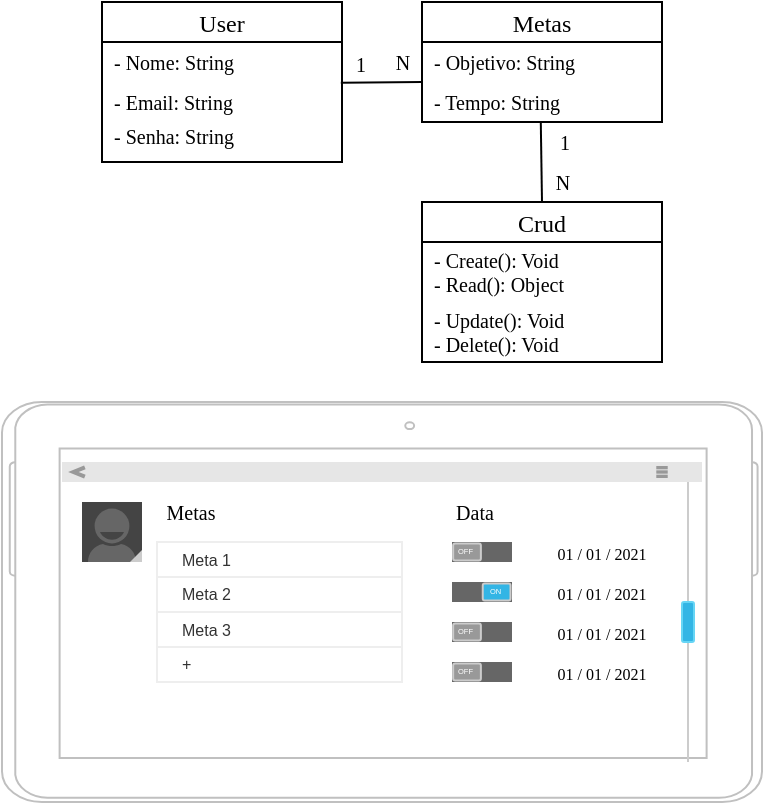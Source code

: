 <mxfile version="14.8.0" type="github" pages="4">
  <diagram id="C5RBs43oDa-KdzZeNtuy" name="Metas">
    <mxGraphModel dx="599" dy="337" grid="1" gridSize="10" guides="1" tooltips="1" connect="1" arrows="1" fold="1" page="1" pageScale="1" pageWidth="827" pageHeight="1169" math="0" shadow="0">
      <root>
        <mxCell id="WIyWlLk6GJQsqaUBKTNV-0" />
        <mxCell id="WIyWlLk6GJQsqaUBKTNV-1" parent="WIyWlLk6GJQsqaUBKTNV-0" />
        <mxCell id="tyTHzqrGI49W81ZxLCla-0" value="User" style="swimlane;fontStyle=0;childLayout=stackLayout;horizontal=1;startSize=20;horizontalStack=0;resizeParent=1;resizeParentMax=0;resizeLast=0;collapsible=1;marginBottom=0;align=center;fontSize=12;fontFamily=Times New Roman;" vertex="1" parent="WIyWlLk6GJQsqaUBKTNV-1">
          <mxGeometry x="90" y="40" width="120" height="80" as="geometry" />
        </mxCell>
        <mxCell id="tyTHzqrGI49W81ZxLCla-1" value="- Nome: String" style="text;strokeColor=none;fillColor=none;spacingLeft=4;spacingRight=4;overflow=hidden;rotatable=0;points=[[0,0.5],[1,0.5]];portConstraint=eastwest;fontSize=10;fontFamily=Times New Roman;verticalAlign=middle;" vertex="1" parent="tyTHzqrGI49W81ZxLCla-0">
          <mxGeometry y="20" width="120" height="20" as="geometry" />
        </mxCell>
        <mxCell id="tyTHzqrGI49W81ZxLCla-2" value="- Email: String" style="text;strokeColor=none;fillColor=none;spacingLeft=4;spacingRight=4;overflow=hidden;rotatable=0;points=[[0,0.5],[1,0.5]];portConstraint=eastwest;fontSize=10;fontFamily=Times New Roman;verticalAlign=middle;" vertex="1" parent="tyTHzqrGI49W81ZxLCla-0">
          <mxGeometry y="40" width="120" height="20" as="geometry" />
        </mxCell>
        <mxCell id="tyTHzqrGI49W81ZxLCla-3" value="- Senha: String&#xa;" style="text;strokeColor=none;fillColor=none;spacingLeft=4;spacingRight=4;overflow=hidden;rotatable=0;points=[[0,0.5],[1,0.5]];portConstraint=eastwest;fontSize=10;fontFamily=Times New Roman;verticalAlign=middle;" vertex="1" parent="tyTHzqrGI49W81ZxLCla-0">
          <mxGeometry y="60" width="120" height="20" as="geometry" />
        </mxCell>
        <mxCell id="tyTHzqrGI49W81ZxLCla-4" value="Metas" style="swimlane;fontStyle=0;childLayout=stackLayout;horizontal=1;startSize=20;horizontalStack=0;resizeParent=1;resizeParentMax=0;resizeLast=0;collapsible=1;marginBottom=0;align=center;fontSize=12;fontFamily=Times New Roman;" vertex="1" parent="WIyWlLk6GJQsqaUBKTNV-1">
          <mxGeometry x="250" y="40" width="120" height="60" as="geometry" />
        </mxCell>
        <mxCell id="tyTHzqrGI49W81ZxLCla-5" value="- Objetivo: String" style="text;strokeColor=none;fillColor=none;spacingLeft=4;spacingRight=4;overflow=hidden;rotatable=0;points=[[0,0.5],[1,0.5]];portConstraint=eastwest;fontSize=10;fontFamily=Times New Roman;verticalAlign=middle;" vertex="1" parent="tyTHzqrGI49W81ZxLCla-4">
          <mxGeometry y="20" width="120" height="20" as="geometry" />
        </mxCell>
        <mxCell id="tyTHzqrGI49W81ZxLCla-6" value="- Tempo: String" style="text;strokeColor=none;fillColor=none;spacingLeft=4;spacingRight=4;overflow=hidden;rotatable=0;points=[[0,0.5],[1,0.5]];portConstraint=eastwest;fontSize=10;fontFamily=Times New Roman;verticalAlign=middle;" vertex="1" parent="tyTHzqrGI49W81ZxLCla-4">
          <mxGeometry y="40" width="120" height="20" as="geometry" />
        </mxCell>
        <mxCell id="tyTHzqrGI49W81ZxLCla-11" value="" style="endArrow=none;html=1;rounded=0;fontFamily=Times New Roman;fontSize=10;exitX=0.995;exitY=0.021;exitDx=0;exitDy=0;exitPerimeter=0;" edge="1" parent="WIyWlLk6GJQsqaUBKTNV-1" source="tyTHzqrGI49W81ZxLCla-2">
          <mxGeometry relative="1" as="geometry">
            <mxPoint x="210" y="100" as="sourcePoint" />
            <mxPoint x="250" y="80" as="targetPoint" />
          </mxGeometry>
        </mxCell>
        <mxCell id="tyTHzqrGI49W81ZxLCla-12" value="N" style="edgeLabel;html=1;align=center;verticalAlign=middle;resizable=0;points=[];fontSize=10;fontFamily=Times New Roman;" vertex="1" connectable="0" parent="tyTHzqrGI49W81ZxLCla-11">
          <mxGeometry x="0.235" y="2" relative="1" as="geometry">
            <mxPoint x="5" y="-8" as="offset" />
          </mxGeometry>
        </mxCell>
        <mxCell id="tyTHzqrGI49W81ZxLCla-13" value="1" style="edgeLabel;html=1;align=center;verticalAlign=middle;resizable=0;points=[];fontSize=10;fontFamily=Times New Roman;" vertex="1" connectable="0" parent="tyTHzqrGI49W81ZxLCla-11">
          <mxGeometry x="-0.432" y="-1" relative="1" as="geometry">
            <mxPoint x="-2" y="-11" as="offset" />
          </mxGeometry>
        </mxCell>
        <mxCell id="tyTHzqrGI49W81ZxLCla-17" value="" style="endArrow=none;html=1;rounded=0;fontFamily=Times New Roman;fontSize=10;entryX=0.495;entryY=1.021;entryDx=0;entryDy=0;entryPerimeter=0;exitX=0.5;exitY=0;exitDx=0;exitDy=0;" edge="1" parent="WIyWlLk6GJQsqaUBKTNV-1" source="tyTHzqrGI49W81ZxLCla-20" target="tyTHzqrGI49W81ZxLCla-6">
          <mxGeometry relative="1" as="geometry">
            <mxPoint x="309" y="140" as="sourcePoint" />
            <mxPoint x="330" y="110" as="targetPoint" />
          </mxGeometry>
        </mxCell>
        <mxCell id="tyTHzqrGI49W81ZxLCla-18" value="1" style="edgeLabel;html=1;align=center;verticalAlign=middle;resizable=0;points=[];fontSize=10;fontFamily=Times New Roman;" vertex="1" connectable="0" parent="tyTHzqrGI49W81ZxLCla-17">
          <mxGeometry x="0.306" y="2" relative="1" as="geometry">
            <mxPoint x="13" y="-4" as="offset" />
          </mxGeometry>
        </mxCell>
        <mxCell id="tyTHzqrGI49W81ZxLCla-19" value="N" style="text;html=1;align=center;verticalAlign=middle;resizable=0;points=[];autosize=1;strokeColor=none;fontSize=10;fontFamily=Times New Roman;" vertex="1" parent="WIyWlLk6GJQsqaUBKTNV-1">
          <mxGeometry x="310" y="120" width="20" height="20" as="geometry" />
        </mxCell>
        <mxCell id="tyTHzqrGI49W81ZxLCla-20" value="Crud" style="swimlane;fontStyle=0;childLayout=stackLayout;horizontal=1;startSize=20;horizontalStack=0;resizeParent=1;resizeParentMax=0;resizeLast=0;collapsible=1;marginBottom=0;align=center;fontSize=12;fontFamily=Times New Roman;" vertex="1" parent="WIyWlLk6GJQsqaUBKTNV-1">
          <mxGeometry x="250" y="140" width="120" height="80" as="geometry" />
        </mxCell>
        <mxCell id="tyTHzqrGI49W81ZxLCla-21" value="- Create(): Void&#xa;- Read(): Object" style="text;strokeColor=none;fillColor=none;spacingLeft=4;spacingRight=4;overflow=hidden;rotatable=0;points=[[0,0.5],[1,0.5]];portConstraint=eastwest;fontSize=10;fontFamily=Times New Roman;verticalAlign=middle;" vertex="1" parent="tyTHzqrGI49W81ZxLCla-20">
          <mxGeometry y="20" width="120" height="30" as="geometry" />
        </mxCell>
        <mxCell id="tyTHzqrGI49W81ZxLCla-22" value="- Update(): Void&#xa;- Delete(): Void" style="text;strokeColor=none;fillColor=none;spacingLeft=4;spacingRight=4;overflow=hidden;rotatable=0;points=[[0,0.5],[1,0.5]];portConstraint=eastwest;fontSize=10;fontFamily=Times New Roman;verticalAlign=middle;" vertex="1" parent="tyTHzqrGI49W81ZxLCla-20">
          <mxGeometry y="50" width="120" height="30" as="geometry" />
        </mxCell>
        <mxCell id="tyTHzqrGI49W81ZxLCla-29" value="" style="verticalLabelPosition=bottom;verticalAlign=top;html=1;shadow=0;dashed=0;strokeWidth=1;shape=mxgraph.android.tab2;strokeColor=#c0c0c0;direction=north;fontFamily=Times New Roman;fontSize=10;" vertex="1" parent="WIyWlLk6GJQsqaUBKTNV-1">
          <mxGeometry x="40" y="240" width="380" height="200" as="geometry" />
        </mxCell>
        <mxCell id="tyTHzqrGI49W81ZxLCla-30" value="" style="verticalLabelPosition=bottom;verticalAlign=top;html=1;shadow=0;dashed=0;strokeWidth=1;shape=mxgraph.android.contact_badge_normal;fontFamily=Times New Roman;fontSize=10;" vertex="1" parent="WIyWlLk6GJQsqaUBKTNV-1">
          <mxGeometry x="80" y="290" width="30" height="30" as="geometry" />
        </mxCell>
        <mxCell id="tyTHzqrGI49W81ZxLCla-31" value="" style="strokeWidth=1;html=1;shadow=0;dashed=0;shape=mxgraph.android.action_bar_landscape;fillColor=#E6E6E6;strokeColor=#c0c0c0;strokeWidth=2;fontFamily=Times New Roman;fontSize=10;verticalAlign=middle;" vertex="1" parent="WIyWlLk6GJQsqaUBKTNV-1">
          <mxGeometry x="70" y="270" width="320" height="10" as="geometry" />
        </mxCell>
        <mxCell id="tyTHzqrGI49W81ZxLCla-33" value="" style="verticalLabelPosition=bottom;verticalAlign=top;html=1;shadow=0;dashed=0;strokeWidth=1;shape=mxgraph.android.quickscroll3;dy=0.5;fillColor=#33b5e5;strokeColor=#66D5F5;fontFamily=Times New Roman;fontSize=10;" vertex="1" parent="WIyWlLk6GJQsqaUBKTNV-1">
          <mxGeometry x="380" y="280" width="6" height="140" as="geometry" />
        </mxCell>
        <mxCell id="tyTHzqrGI49W81ZxLCla-34" value="" style="strokeWidth=1;html=1;shadow=0;dashed=0;shape=mxgraph.android.rrect;rSize=0;strokeColor=#eeeeee;fillColor=#ffffff;gradientColor=none;fontFamily=Times New Roman;fontSize=10;verticalAlign=middle;" vertex="1" parent="WIyWlLk6GJQsqaUBKTNV-1">
          <mxGeometry x="117.5" y="310" width="122.5" height="70" as="geometry" />
        </mxCell>
        <mxCell id="tyTHzqrGI49W81ZxLCla-35" value="Meta 1" style="strokeColor=inherit;fillColor=inherit;gradientColor=inherit;strokeWidth=1;html=1;shadow=0;dashed=0;shape=mxgraph.android.rrect;rSize=0;align=left;spacingLeft=10;fontSize=8;fontColor=#333333;" vertex="1" parent="tyTHzqrGI49W81ZxLCla-34">
          <mxGeometry width="122.5" height="17.5" as="geometry" />
        </mxCell>
        <mxCell id="tyTHzqrGI49W81ZxLCla-36" value="Meta 2" style="strokeColor=inherit;fillColor=inherit;gradientColor=inherit;strokeWidth=1;html=1;shadow=0;dashed=0;shape=mxgraph.android.rrect;rSize=0;align=left;spacingLeft=10;fontSize=8;fontColor=#333333;" vertex="1" parent="tyTHzqrGI49W81ZxLCla-34">
          <mxGeometry y="17.5" width="122.5" height="17.5" as="geometry" />
        </mxCell>
        <mxCell id="tyTHzqrGI49W81ZxLCla-37" value="Meta 3" style="strokeColor=inherit;fillColor=inherit;gradientColor=inherit;strokeWidth=1;html=1;shadow=0;dashed=0;shape=mxgraph.android.rrect;rSize=0;align=left;spacingLeft=10;fontSize=8;fontColor=#333333;" vertex="1" parent="tyTHzqrGI49W81ZxLCla-34">
          <mxGeometry y="35" width="122.5" height="17.5" as="geometry" />
        </mxCell>
        <mxCell id="tyTHzqrGI49W81ZxLCla-38" value="+" style="strokeColor=inherit;fillColor=inherit;gradientColor=inherit;strokeWidth=1;html=1;shadow=0;dashed=0;shape=mxgraph.android.rrect;rSize=0;align=left;spacingLeft=10;fontSize=8;fontColor=#333333;" vertex="1" parent="tyTHzqrGI49W81ZxLCla-34">
          <mxGeometry y="52.5" width="122.5" height="17.5" as="geometry" />
        </mxCell>
        <mxCell id="tyTHzqrGI49W81ZxLCla-41" value="" style="verticalLabelPosition=bottom;verticalAlign=top;html=1;shadow=0;dashed=0;strokeWidth=1;shape=mxgraph.android.switch_off;fillColor=#666666;fontFamily=Times New Roman;fontSize=10;" vertex="1" parent="WIyWlLk6GJQsqaUBKTNV-1">
          <mxGeometry x="265" y="310" width="30" height="10" as="geometry" />
        </mxCell>
        <mxCell id="tyTHzqrGI49W81ZxLCla-42" value="Data" style="text;html=1;strokeColor=none;fillColor=none;align=center;verticalAlign=middle;whiteSpace=wrap;rounded=0;fontFamily=Times New Roman;fontSize=10;" vertex="1" parent="WIyWlLk6GJQsqaUBKTNV-1">
          <mxGeometry x="260" y="290" width="32.5" height="10" as="geometry" />
        </mxCell>
        <mxCell id="tyTHzqrGI49W81ZxLCla-43" value="&lt;font style=&quot;font-size: 8px&quot;&gt;01 / 01 / 2021&lt;/font&gt;" style="text;html=1;strokeColor=none;fillColor=none;align=center;verticalAlign=middle;whiteSpace=wrap;rounded=0;fontFamily=Times New Roman;fontSize=10;" vertex="1" parent="WIyWlLk6GJQsqaUBKTNV-1">
          <mxGeometry x="310" y="310" width="60" height="10" as="geometry" />
        </mxCell>
        <mxCell id="tyTHzqrGI49W81ZxLCla-44" value="Metas" style="text;html=1;strokeColor=none;fillColor=none;align=center;verticalAlign=middle;whiteSpace=wrap;rounded=0;fontFamily=Times New Roman;fontSize=10;" vertex="1" parent="WIyWlLk6GJQsqaUBKTNV-1">
          <mxGeometry x="117.5" y="290" width="32.5" height="10" as="geometry" />
        </mxCell>
        <mxCell id="tyTHzqrGI49W81ZxLCla-46" value="&lt;font style=&quot;font-size: 8px&quot;&gt;01 / 01 / 2021&lt;/font&gt;" style="text;html=1;strokeColor=none;fillColor=none;align=center;verticalAlign=middle;whiteSpace=wrap;rounded=0;fontFamily=Times New Roman;fontSize=10;" vertex="1" parent="WIyWlLk6GJQsqaUBKTNV-1">
          <mxGeometry x="310" y="330" width="60" height="10" as="geometry" />
        </mxCell>
        <mxCell id="tyTHzqrGI49W81ZxLCla-47" value="" style="verticalLabelPosition=bottom;verticalAlign=top;html=1;shadow=0;dashed=0;strokeWidth=1;shape=mxgraph.android.switch_off;fillColor=#666666;fontFamily=Times New Roman;fontSize=10;" vertex="1" parent="WIyWlLk6GJQsqaUBKTNV-1">
          <mxGeometry x="265" y="350" width="30" height="10" as="geometry" />
        </mxCell>
        <mxCell id="tyTHzqrGI49W81ZxLCla-48" value="&lt;font style=&quot;font-size: 8px&quot;&gt;01 / 01 / 2021&lt;/font&gt;" style="text;html=1;strokeColor=none;fillColor=none;align=center;verticalAlign=middle;whiteSpace=wrap;rounded=0;fontFamily=Times New Roman;fontSize=10;" vertex="1" parent="WIyWlLk6GJQsqaUBKTNV-1">
          <mxGeometry x="310" y="350" width="60" height="10" as="geometry" />
        </mxCell>
        <mxCell id="tyTHzqrGI49W81ZxLCla-49" value="" style="verticalLabelPosition=bottom;verticalAlign=top;html=1;shadow=0;dashed=0;strokeWidth=1;shape=mxgraph.android.switch_off;fillColor=#666666;fontFamily=Times New Roman;fontSize=10;" vertex="1" parent="WIyWlLk6GJQsqaUBKTNV-1">
          <mxGeometry x="265" y="370" width="30" height="10" as="geometry" />
        </mxCell>
        <mxCell id="tyTHzqrGI49W81ZxLCla-50" value="&lt;font style=&quot;font-size: 8px&quot;&gt;01 / 01 / 2021&lt;/font&gt;" style="text;html=1;strokeColor=none;fillColor=none;align=center;verticalAlign=middle;whiteSpace=wrap;rounded=0;fontFamily=Times New Roman;fontSize=10;" vertex="1" parent="WIyWlLk6GJQsqaUBKTNV-1">
          <mxGeometry x="310" y="370" width="60" height="10" as="geometry" />
        </mxCell>
        <mxCell id="tyTHzqrGI49W81ZxLCla-52" value="" style="verticalLabelPosition=bottom;verticalAlign=top;html=1;shadow=0;dashed=0;strokeWidth=1;shape=mxgraph.android.switch_on;fillColor=#666666;fontFamily=Times New Roman;fontSize=10;" vertex="1" parent="WIyWlLk6GJQsqaUBKTNV-1">
          <mxGeometry x="265" y="330" width="30" height="10" as="geometry" />
        </mxCell>
      </root>
    </mxGraphModel>
  </diagram>
  <diagram id="A_OvZfR65HavUhNgqiLN" name="Modo Foco">
    <mxGraphModel dx="723" dy="407" grid="1" gridSize="10" guides="1" tooltips="1" connect="1" arrows="1" fold="1" page="1" pageScale="1" pageWidth="827" pageHeight="1169" math="0" shadow="0">
      <root>
        <mxCell id="CAxWSdDHuv0LpzYe5Qfe-0" />
        <mxCell id="CAxWSdDHuv0LpzYe5Qfe-1" parent="CAxWSdDHuv0LpzYe5Qfe-0" />
        <mxCell id="QT48S-Cy6RfEouSAB1YR-0" value="User" style="swimlane;fontStyle=0;childLayout=stackLayout;horizontal=1;startSize=20;horizontalStack=0;resizeParent=1;resizeParentMax=0;resizeLast=0;collapsible=1;marginBottom=0;align=center;fontSize=12;fontFamily=Times New Roman;" vertex="1" parent="CAxWSdDHuv0LpzYe5Qfe-1">
          <mxGeometry x="80" y="40" width="120" height="80" as="geometry" />
        </mxCell>
        <mxCell id="QT48S-Cy6RfEouSAB1YR-1" value="- Nome: String" style="text;strokeColor=none;fillColor=none;spacingLeft=4;spacingRight=4;overflow=hidden;rotatable=0;points=[[0,0.5],[1,0.5]];portConstraint=eastwest;fontSize=10;fontFamily=Times New Roman;verticalAlign=middle;" vertex="1" parent="QT48S-Cy6RfEouSAB1YR-0">
          <mxGeometry y="20" width="120" height="20" as="geometry" />
        </mxCell>
        <mxCell id="QT48S-Cy6RfEouSAB1YR-2" value="- Email: String" style="text;strokeColor=none;fillColor=none;spacingLeft=4;spacingRight=4;overflow=hidden;rotatable=0;points=[[0,0.5],[1,0.5]];portConstraint=eastwest;fontSize=10;fontFamily=Times New Roman;verticalAlign=middle;" vertex="1" parent="QT48S-Cy6RfEouSAB1YR-0">
          <mxGeometry y="40" width="120" height="20" as="geometry" />
        </mxCell>
        <mxCell id="QT48S-Cy6RfEouSAB1YR-3" value="- Senha: String&#xa;" style="text;strokeColor=none;fillColor=none;spacingLeft=4;spacingRight=4;overflow=hidden;rotatable=0;points=[[0,0.5],[1,0.5]];portConstraint=eastwest;fontSize=10;fontFamily=Times New Roman;verticalAlign=middle;" vertex="1" parent="QT48S-Cy6RfEouSAB1YR-0">
          <mxGeometry y="60" width="120" height="20" as="geometry" />
        </mxCell>
        <mxCell id="QT48S-Cy6RfEouSAB1YR-8" value="" style="endArrow=none;html=1;rounded=0;fontFamily=Times New Roman;fontSize=10;" edge="1" parent="CAxWSdDHuv0LpzYe5Qfe-1">
          <mxGeometry relative="1" as="geometry">
            <mxPoint x="200" y="79.58" as="sourcePoint" />
            <mxPoint x="240" y="80" as="targetPoint" />
          </mxGeometry>
        </mxCell>
        <mxCell id="QT48S-Cy6RfEouSAB1YR-10" value="N" style="edgeLabel;html=1;align=center;verticalAlign=middle;resizable=0;points=[];fontSize=10;fontFamily=Times New Roman;" vertex="1" connectable="0" parent="QT48S-Cy6RfEouSAB1YR-8">
          <mxGeometry x="0.517" y="-1" relative="1" as="geometry">
            <mxPoint y="-11" as="offset" />
          </mxGeometry>
        </mxCell>
        <mxCell id="QT48S-Cy6RfEouSAB1YR-9" value="1" style="text;html=1;align=center;verticalAlign=middle;resizable=0;points=[];autosize=1;strokeColor=none;fontSize=10;fontFamily=Times New Roman;" vertex="1" parent="CAxWSdDHuv0LpzYe5Qfe-1">
          <mxGeometry x="200" y="60" width="20" height="20" as="geometry" />
        </mxCell>
        <mxCell id="QT48S-Cy6RfEouSAB1YR-11" value="Aplicativos" style="swimlane;fontStyle=0;childLayout=stackLayout;horizontal=1;startSize=20;horizontalStack=0;resizeParent=1;resizeParentMax=0;resizeLast=0;collapsible=1;marginBottom=0;align=center;fontSize=12;fontFamily=Times New Roman;" vertex="1" parent="CAxWSdDHuv0LpzYe5Qfe-1">
          <mxGeometry x="240" y="40" width="120" height="80" as="geometry" />
        </mxCell>
        <mxCell id="QT48S-Cy6RfEouSAB1YR-12" value="- Nome: String&#xa;- Notificação: Boolean&#xa;- Vibração: Boolean&#xa;- Som: Boolean" style="text;strokeColor=none;fillColor=none;spacingLeft=4;spacingRight=4;overflow=hidden;rotatable=0;points=[[0,0.5],[1,0.5]];portConstraint=eastwest;fontSize=10;fontFamily=Times New Roman;verticalAlign=middle;" vertex="1" parent="QT48S-Cy6RfEouSAB1YR-11">
          <mxGeometry y="20" width="120" height="60" as="geometry" />
        </mxCell>
        <mxCell id="sBeJrde-i8lGM_arXWC1-0" value="" style="verticalLabelPosition=bottom;verticalAlign=top;html=1;shadow=0;dashed=0;strokeWidth=1;shape=mxgraph.android.tab2;strokeColor=#c0c0c0;direction=north;fontFamily=Times New Roman;fontSize=10;" vertex="1" parent="CAxWSdDHuv0LpzYe5Qfe-1">
          <mxGeometry x="80" y="140" width="380" height="200" as="geometry" />
        </mxCell>
        <mxCell id="p2oT-Ldhb0XFJvxMqT39-0" value="" style="strokeWidth=1;html=1;shadow=0;dashed=0;shape=mxgraph.android.action_bar_landscape;fillColor=#E6E6E6;strokeColor=#c0c0c0;strokeWidth=2;fontFamily=Times New Roman;fontSize=10;verticalAlign=middle;" vertex="1" parent="CAxWSdDHuv0LpzYe5Qfe-1">
          <mxGeometry x="110" y="170" width="320" height="10" as="geometry" />
        </mxCell>
        <mxCell id="EXcprzW0YcJa1eu7eR-y-0" value="" style="verticalLabelPosition=bottom;verticalAlign=top;html=1;shadow=0;dashed=0;strokeWidth=1;shape=mxgraph.android.quickscroll3;dy=0.5;fillColor=#33b5e5;strokeColor=#66D5F5;fontFamily=Times New Roman;fontSize=10;" vertex="1" parent="CAxWSdDHuv0LpzYe5Qfe-1">
          <mxGeometry x="424" y="180" width="6" height="140" as="geometry" />
        </mxCell>
        <mxCell id="u0iYs_aYXNxjpuxgtrE4-0" value="" style="verticalLabelPosition=bottom;verticalAlign=top;html=1;shadow=0;dashed=0;strokeWidth=1;shape=mxgraph.android.contact_badge_normal;fontFamily=Times New Roman;fontSize=10;" vertex="1" parent="CAxWSdDHuv0LpzYe5Qfe-1">
          <mxGeometry x="120" y="190" width="30" height="30" as="geometry" />
        </mxCell>
        <mxCell id="u0iYs_aYXNxjpuxgtrE4-1" value="" style="dashed=0;outlineConnect=0;html=1;align=center;labelPosition=center;verticalLabelPosition=bottom;verticalAlign=top;shape=mxgraph.webicons.phone;fillColor=#76F21E;gradientColor=#079704;fontFamily=Times New Roman;fontSize=10;strokeColor=#000000;" vertex="1" parent="CAxWSdDHuv0LpzYe5Qfe-1">
          <mxGeometry x="160" y="200" width="20" height="20" as="geometry" />
        </mxCell>
        <mxCell id="u0iYs_aYXNxjpuxgtrE4-2" value="" style="dashed=0;outlineConnect=0;html=1;align=center;labelPosition=center;verticalLabelPosition=bottom;verticalAlign=top;shape=mxgraph.webicons.chrome;gradientColor=#DFDEDE;fontFamily=Times New Roman;fontSize=10;strokeColor=#000000;" vertex="1" parent="CAxWSdDHuv0LpzYe5Qfe-1">
          <mxGeometry x="160" y="230" width="20" height="20" as="geometry" />
        </mxCell>
        <mxCell id="u0iYs_aYXNxjpuxgtrE4-3" value="" style="dashed=0;outlineConnect=0;html=1;align=center;labelPosition=center;verticalLabelPosition=bottom;verticalAlign=top;shape=mxgraph.webicons.gmail;gradientColor=#DFDEDE;fontFamily=Times New Roman;fontSize=10;strokeColor=#000000;" vertex="1" parent="CAxWSdDHuv0LpzYe5Qfe-1">
          <mxGeometry x="160" y="260" width="20" height="20" as="geometry" />
        </mxCell>
        <mxCell id="u0iYs_aYXNxjpuxgtrE4-4" value="" style="dashed=0;outlineConnect=0;html=1;align=center;labelPosition=center;verticalLabelPosition=bottom;verticalAlign=top;shape=mxgraph.webicons.whatsapp;fillColor=#4FE238;gradientColor=#138709;fontFamily=Times New Roman;fontSize=10;strokeColor=#000000;" vertex="1" parent="CAxWSdDHuv0LpzYe5Qfe-1">
          <mxGeometry x="240" y="200" width="20" height="20" as="geometry" />
        </mxCell>
        <mxCell id="u0iYs_aYXNxjpuxgtrE4-5" value="" style="dashed=0;outlineConnect=0;html=1;align=center;labelPosition=center;verticalLabelPosition=bottom;verticalAlign=top;shape=mxgraph.webicons.reddit;fillColor=#F3F8FC;gradientColor=#B4D2F0;fontFamily=Times New Roman;fontSize=10;strokeColor=#000000;" vertex="1" parent="CAxWSdDHuv0LpzYe5Qfe-1">
          <mxGeometry x="240" y="230" width="20" height="20" as="geometry" />
        </mxCell>
        <mxCell id="u0iYs_aYXNxjpuxgtrE4-6" value="" style="dashed=0;outlineConnect=0;html=1;align=center;labelPosition=center;verticalLabelPosition=bottom;verticalAlign=top;shape=mxgraph.webicons.sms;fillColor=#86D466;gradientColor=#42B418;fontFamily=Times New Roman;fontSize=10;strokeColor=#000000;" vertex="1" parent="CAxWSdDHuv0LpzYe5Qfe-1">
          <mxGeometry x="320" y="200" width="20" height="20" as="geometry" />
        </mxCell>
        <mxCell id="u0iYs_aYXNxjpuxgtrE4-7" value="" style="dashed=0;outlineConnect=0;html=1;align=center;labelPosition=center;verticalLabelPosition=bottom;verticalAlign=top;shape=mxgraph.webicons.messenger_2;gradientColor=#DFDEDE;fontFamily=Times New Roman;fontSize=10;strokeColor=#000000;" vertex="1" parent="CAxWSdDHuv0LpzYe5Qfe-1">
          <mxGeometry x="240" y="260" width="20" height="20" as="geometry" />
        </mxCell>
        <mxCell id="u0iYs_aYXNxjpuxgtrE4-8" value="" style="dashed=0;outlineConnect=0;html=1;align=center;labelPosition=center;verticalLabelPosition=bottom;verticalAlign=top;shape=mxgraph.webicons.github;gradientColor=#DFDEDE;fontFamily=Times New Roman;fontSize=10;strokeColor=#000000;" vertex="1" parent="CAxWSdDHuv0LpzYe5Qfe-1">
          <mxGeometry x="160" y="290" width="20" height="20" as="geometry" />
        </mxCell>
        <mxCell id="u0iYs_aYXNxjpuxgtrE4-9" value="" style="dashed=0;outlineConnect=0;html=1;align=center;labelPosition=center;verticalLabelPosition=bottom;verticalAlign=top;shape=mxgraph.webicons.instagram;gradientColor=#DFDEDE;fontFamily=Times New Roman;fontSize=10;strokeColor=#000000;" vertex="1" parent="CAxWSdDHuv0LpzYe5Qfe-1">
          <mxGeometry x="240" y="290" width="20" height="20" as="geometry" />
        </mxCell>
        <mxCell id="u0iYs_aYXNxjpuxgtrE4-10" value="" style="dashed=0;outlineConnect=0;html=1;align=center;labelPosition=center;verticalLabelPosition=bottom;verticalAlign=top;shape=mxgraph.webicons.amazon;gradientColor=#DFDEDE;fontFamily=Times New Roman;fontSize=10;strokeColor=#000000;" vertex="1" parent="CAxWSdDHuv0LpzYe5Qfe-1">
          <mxGeometry x="320" y="230" width="20" height="20" as="geometry" />
        </mxCell>
        <mxCell id="u0iYs_aYXNxjpuxgtrE4-11" value="" style="dashed=0;outlineConnect=0;html=1;align=center;labelPosition=center;verticalLabelPosition=bottom;verticalAlign=top;shape=mxgraph.webicons.buzzfeed;gradientColor=#DFDEDE;fontFamily=Times New Roman;fontSize=10;strokeColor=#000000;" vertex="1" parent="CAxWSdDHuv0LpzYe5Qfe-1">
          <mxGeometry x="320" y="260" width="20" height="20" as="geometry" />
        </mxCell>
        <mxCell id="u0iYs_aYXNxjpuxgtrE4-12" value="" style="dashed=0;outlineConnect=0;html=1;align=center;labelPosition=center;verticalLabelPosition=bottom;verticalAlign=top;shape=mxgraph.webicons.messenger;gradientColor=#DFDEDE;fontFamily=Times New Roman;fontSize=10;strokeColor=#000000;" vertex="1" parent="CAxWSdDHuv0LpzYe5Qfe-1">
          <mxGeometry x="320" y="290" width="20" height="20" as="geometry" />
        </mxCell>
        <mxCell id="gIKFvzeI5MRELC3ul-r_-0" value="" style="verticalLabelPosition=bottom;verticalAlign=top;html=1;shadow=0;dashed=0;strokeWidth=1;shape=mxgraph.android.switch_off;fillColor=#666666;fontFamily=Times New Roman;fontSize=10;" vertex="1" parent="CAxWSdDHuv0LpzYe5Qfe-1">
          <mxGeometry x="190" y="205" width="30" height="10" as="geometry" />
        </mxCell>
        <mxCell id="gIKFvzeI5MRELC3ul-r_-1" value="" style="verticalLabelPosition=bottom;verticalAlign=top;html=1;shadow=0;dashed=0;strokeWidth=1;shape=mxgraph.android.switch_off;fillColor=#666666;fontFamily=Times New Roman;fontSize=10;" vertex="1" parent="CAxWSdDHuv0LpzYe5Qfe-1">
          <mxGeometry x="190" y="235" width="30" height="10" as="geometry" />
        </mxCell>
        <mxCell id="gIKFvzeI5MRELC3ul-r_-2" value="" style="verticalLabelPosition=bottom;verticalAlign=top;html=1;shadow=0;dashed=0;strokeWidth=1;shape=mxgraph.android.switch_off;fillColor=#666666;fontFamily=Times New Roman;fontSize=10;" vertex="1" parent="CAxWSdDHuv0LpzYe5Qfe-1">
          <mxGeometry x="270" y="265" width="30" height="10" as="geometry" />
        </mxCell>
        <mxCell id="gIKFvzeI5MRELC3ul-r_-3" value="" style="verticalLabelPosition=bottom;verticalAlign=top;html=1;shadow=0;dashed=0;strokeWidth=1;shape=mxgraph.android.switch_off;fillColor=#666666;fontFamily=Times New Roman;fontSize=10;" vertex="1" parent="CAxWSdDHuv0LpzYe5Qfe-1">
          <mxGeometry x="350" y="205" width="30" height="10" as="geometry" />
        </mxCell>
        <mxCell id="gIKFvzeI5MRELC3ul-r_-4" value="" style="verticalLabelPosition=bottom;verticalAlign=top;html=1;shadow=0;dashed=0;strokeWidth=1;shape=mxgraph.android.switch_off;fillColor=#666666;fontFamily=Times New Roman;fontSize=10;" vertex="1" parent="CAxWSdDHuv0LpzYe5Qfe-1">
          <mxGeometry x="350" y="295" width="30" height="10" as="geometry" />
        </mxCell>
        <mxCell id="cDMzGftMKypUXn0OIH5l-0" value="" style="verticalLabelPosition=bottom;verticalAlign=top;html=1;shadow=0;dashed=0;strokeWidth=1;shape=mxgraph.android.switch_on;fillColor=#666666;fontFamily=Times New Roman;fontSize=10;" vertex="1" parent="CAxWSdDHuv0LpzYe5Qfe-1">
          <mxGeometry x="190" y="265" width="30" height="10" as="geometry" />
        </mxCell>
        <mxCell id="cDMzGftMKypUXn0OIH5l-1" value="" style="verticalLabelPosition=bottom;verticalAlign=top;html=1;shadow=0;dashed=0;strokeWidth=1;shape=mxgraph.android.switch_on;fillColor=#666666;fontFamily=Times New Roman;fontSize=10;" vertex="1" parent="CAxWSdDHuv0LpzYe5Qfe-1">
          <mxGeometry x="190" y="295" width="30" height="10" as="geometry" />
        </mxCell>
        <mxCell id="cDMzGftMKypUXn0OIH5l-2" value="" style="verticalLabelPosition=bottom;verticalAlign=top;html=1;shadow=0;dashed=0;strokeWidth=1;shape=mxgraph.android.switch_on;fillColor=#666666;fontFamily=Times New Roman;fontSize=10;" vertex="1" parent="CAxWSdDHuv0LpzYe5Qfe-1">
          <mxGeometry x="270" y="295" width="30" height="10" as="geometry" />
        </mxCell>
        <mxCell id="cDMzGftMKypUXn0OIH5l-3" value="" style="verticalLabelPosition=bottom;verticalAlign=top;html=1;shadow=0;dashed=0;strokeWidth=1;shape=mxgraph.android.switch_on;fillColor=#666666;fontFamily=Times New Roman;fontSize=10;" vertex="1" parent="CAxWSdDHuv0LpzYe5Qfe-1">
          <mxGeometry x="270" y="235" width="30" height="10" as="geometry" />
        </mxCell>
        <mxCell id="cDMzGftMKypUXn0OIH5l-4" value="" style="verticalLabelPosition=bottom;verticalAlign=top;html=1;shadow=0;dashed=0;strokeWidth=1;shape=mxgraph.android.switch_on;fillColor=#666666;fontFamily=Times New Roman;fontSize=10;" vertex="1" parent="CAxWSdDHuv0LpzYe5Qfe-1">
          <mxGeometry x="270" y="205" width="30" height="10" as="geometry" />
        </mxCell>
        <mxCell id="cDMzGftMKypUXn0OIH5l-5" value="" style="verticalLabelPosition=bottom;verticalAlign=top;html=1;shadow=0;dashed=0;strokeWidth=1;shape=mxgraph.android.switch_on;fillColor=#666666;fontFamily=Times New Roman;fontSize=10;" vertex="1" parent="CAxWSdDHuv0LpzYe5Qfe-1">
          <mxGeometry x="350" y="235" width="30" height="10" as="geometry" />
        </mxCell>
        <mxCell id="cDMzGftMKypUXn0OIH5l-6" value="" style="verticalLabelPosition=bottom;verticalAlign=top;html=1;shadow=0;dashed=0;strokeWidth=1;shape=mxgraph.android.switch_on;fillColor=#666666;fontFamily=Times New Roman;fontSize=10;" vertex="1" parent="CAxWSdDHuv0LpzYe5Qfe-1">
          <mxGeometry x="350" y="265" width="30" height="10" as="geometry" />
        </mxCell>
        <mxCell id="cDMzGftMKypUXn0OIH5l-7" value="Notificação" style="text;html=1;strokeColor=none;fillColor=none;align=center;verticalAlign=middle;whiteSpace=wrap;rounded=0;fontFamily=Times New Roman;fontSize=10;" vertex="1" parent="CAxWSdDHuv0LpzYe5Qfe-1">
          <mxGeometry x="120" y="170" width="60" height="10" as="geometry" />
        </mxCell>
      </root>
    </mxGraphModel>
  </diagram>
  <diagram id="kyNegNVqa9ZxuhOFZOIB" name="Modo Não Pertube">
    <mxGraphModel dx="496" dy="279" grid="1" gridSize="10" guides="1" tooltips="1" connect="1" arrows="1" fold="1" page="1" pageScale="1" pageWidth="827" pageHeight="1169" math="0" shadow="0">
      <root>
        <mxCell id="B1ONQ5YSM9YmpiFreT_G-0" />
        <mxCell id="B1ONQ5YSM9YmpiFreT_G-1" parent="B1ONQ5YSM9YmpiFreT_G-0" />
        <mxCell id="CYDmx7vlrOrraSHIMBLF-0" value="User" style="swimlane;fontStyle=0;childLayout=stackLayout;horizontal=1;startSize=20;horizontalStack=0;resizeParent=1;resizeParentMax=0;resizeLast=0;collapsible=1;marginBottom=0;align=center;fontSize=12;fontFamily=Times New Roman;" vertex="1" parent="B1ONQ5YSM9YmpiFreT_G-1">
          <mxGeometry x="40" y="40" width="120" height="80" as="geometry" />
        </mxCell>
        <mxCell id="CYDmx7vlrOrraSHIMBLF-1" value="- Nome: String" style="text;strokeColor=none;fillColor=none;spacingLeft=4;spacingRight=4;overflow=hidden;rotatable=0;points=[[0,0.5],[1,0.5]];portConstraint=eastwest;fontSize=10;fontFamily=Times New Roman;verticalAlign=middle;" vertex="1" parent="CYDmx7vlrOrraSHIMBLF-0">
          <mxGeometry y="20" width="120" height="20" as="geometry" />
        </mxCell>
        <mxCell id="CYDmx7vlrOrraSHIMBLF-2" value="- Email: String" style="text;strokeColor=none;fillColor=none;spacingLeft=4;spacingRight=4;overflow=hidden;rotatable=0;points=[[0,0.5],[1,0.5]];portConstraint=eastwest;fontSize=10;fontFamily=Times New Roman;verticalAlign=middle;" vertex="1" parent="CYDmx7vlrOrraSHIMBLF-0">
          <mxGeometry y="40" width="120" height="20" as="geometry" />
        </mxCell>
        <mxCell id="CYDmx7vlrOrraSHIMBLF-3" value="- Senha: String&#xa;" style="text;strokeColor=none;fillColor=none;spacingLeft=4;spacingRight=4;overflow=hidden;rotatable=0;points=[[0,0.5],[1,0.5]];portConstraint=eastwest;fontSize=10;fontFamily=Times New Roman;verticalAlign=middle;" vertex="1" parent="CYDmx7vlrOrraSHIMBLF-0">
          <mxGeometry y="60" width="120" height="20" as="geometry" />
        </mxCell>
        <mxCell id="CYDmx7vlrOrraSHIMBLF-4" value="" style="endArrow=none;html=1;rounded=0;fontFamily=Times New Roman;fontSize=10;" edge="1" parent="B1ONQ5YSM9YmpiFreT_G-1">
          <mxGeometry relative="1" as="geometry">
            <mxPoint x="160" y="80" as="sourcePoint" />
            <mxPoint x="200" y="80.5" as="targetPoint" />
          </mxGeometry>
        </mxCell>
        <mxCell id="CYDmx7vlrOrraSHIMBLF-5" value="1" style="edgeLabel;html=1;align=center;verticalAlign=middle;resizable=0;points=[];fontSize=10;fontFamily=Times New Roman;" vertex="1" connectable="0" parent="CYDmx7vlrOrraSHIMBLF-4">
          <mxGeometry x="0.384" relative="1" as="geometry">
            <mxPoint x="-18" y="-10" as="offset" />
          </mxGeometry>
        </mxCell>
        <mxCell id="CYDmx7vlrOrraSHIMBLF-6" value="N" style="edgeLabel;html=1;align=center;verticalAlign=middle;resizable=0;points=[];fontSize=10;fontFamily=Times New Roman;" vertex="1" connectable="0" parent="CYDmx7vlrOrraSHIMBLF-4">
          <mxGeometry x="0.315" y="-1" relative="1" as="geometry">
            <mxPoint y="-11" as="offset" />
          </mxGeometry>
        </mxCell>
        <mxCell id="mnZ4m6suTrZG3MaBLC5k-0" value="Aplicativos" style="swimlane;fontStyle=0;childLayout=stackLayout;horizontal=1;startSize=20;horizontalStack=0;resizeParent=1;resizeParentMax=0;resizeLast=0;collapsible=1;marginBottom=0;align=center;fontSize=12;fontFamily=Times New Roman;" vertex="1" parent="B1ONQ5YSM9YmpiFreT_G-1">
          <mxGeometry x="200" y="40" width="120" height="60" as="geometry" />
        </mxCell>
        <mxCell id="mnZ4m6suTrZG3MaBLC5k-1" value="- Nome: String&#xa;- Prioridade: Boolean" style="text;strokeColor=none;fillColor=none;spacingLeft=4;spacingRight=4;overflow=hidden;rotatable=0;points=[[0,0.5],[1,0.5]];portConstraint=eastwest;fontSize=10;fontFamily=Times New Roman;verticalAlign=middle;" vertex="1" parent="mnZ4m6suTrZG3MaBLC5k-0">
          <mxGeometry y="20" width="120" height="40" as="geometry" />
        </mxCell>
        <mxCell id="yg-Qsa-DpFMCS7BH-oEk-0" value="" style="dashed=0;outlineConnect=0;html=1;align=center;labelPosition=center;verticalLabelPosition=bottom;verticalAlign=top;shape=mxgraph.webicons.phone;fillColor=#76F21E;gradientColor=#079704;fontFamily=Times New Roman;fontSize=10;strokeColor=#000000;" vertex="1" parent="B1ONQ5YSM9YmpiFreT_G-1">
          <mxGeometry x="160" y="200" width="20" height="20" as="geometry" />
        </mxCell>
        <mxCell id="yg-Qsa-DpFMCS7BH-oEk-1" value="" style="dashed=0;outlineConnect=0;html=1;align=center;labelPosition=center;verticalLabelPosition=bottom;verticalAlign=top;shape=mxgraph.webicons.chrome;gradientColor=#DFDEDE;fontFamily=Times New Roman;fontSize=10;strokeColor=#000000;" vertex="1" parent="B1ONQ5YSM9YmpiFreT_G-1">
          <mxGeometry x="160" y="230" width="20" height="20" as="geometry" />
        </mxCell>
        <mxCell id="yg-Qsa-DpFMCS7BH-oEk-2" value="" style="dashed=0;outlineConnect=0;html=1;align=center;labelPosition=center;verticalLabelPosition=bottom;verticalAlign=top;shape=mxgraph.webicons.gmail;gradientColor=#DFDEDE;fontFamily=Times New Roman;fontSize=10;strokeColor=#000000;" vertex="1" parent="B1ONQ5YSM9YmpiFreT_G-1">
          <mxGeometry x="160" y="260" width="20" height="20" as="geometry" />
        </mxCell>
        <mxCell id="yg-Qsa-DpFMCS7BH-oEk-3" value="" style="dashed=0;outlineConnect=0;html=1;align=center;labelPosition=center;verticalLabelPosition=bottom;verticalAlign=top;shape=mxgraph.webicons.whatsapp;fillColor=#4FE238;gradientColor=#138709;fontFamily=Times New Roman;fontSize=10;strokeColor=#000000;" vertex="1" parent="B1ONQ5YSM9YmpiFreT_G-1">
          <mxGeometry x="240" y="200" width="20" height="20" as="geometry" />
        </mxCell>
        <mxCell id="yg-Qsa-DpFMCS7BH-oEk-4" value="" style="dashed=0;outlineConnect=0;html=1;align=center;labelPosition=center;verticalLabelPosition=bottom;verticalAlign=top;shape=mxgraph.webicons.reddit;fillColor=#F3F8FC;gradientColor=#B4D2F0;fontFamily=Times New Roman;fontSize=10;strokeColor=#000000;" vertex="1" parent="B1ONQ5YSM9YmpiFreT_G-1">
          <mxGeometry x="240" y="230" width="20" height="20" as="geometry" />
        </mxCell>
        <mxCell id="yg-Qsa-DpFMCS7BH-oEk-5" value="" style="dashed=0;outlineConnect=0;html=1;align=center;labelPosition=center;verticalLabelPosition=bottom;verticalAlign=top;shape=mxgraph.webicons.sms;fillColor=#86D466;gradientColor=#42B418;fontFamily=Times New Roman;fontSize=10;strokeColor=#000000;" vertex="1" parent="B1ONQ5YSM9YmpiFreT_G-1">
          <mxGeometry x="320" y="200" width="20" height="20" as="geometry" />
        </mxCell>
        <mxCell id="yg-Qsa-DpFMCS7BH-oEk-6" value="" style="dashed=0;outlineConnect=0;html=1;align=center;labelPosition=center;verticalLabelPosition=bottom;verticalAlign=top;shape=mxgraph.webicons.messenger_2;gradientColor=#DFDEDE;fontFamily=Times New Roman;fontSize=10;strokeColor=#000000;" vertex="1" parent="B1ONQ5YSM9YmpiFreT_G-1">
          <mxGeometry x="240" y="260" width="20" height="20" as="geometry" />
        </mxCell>
        <mxCell id="yg-Qsa-DpFMCS7BH-oEk-7" value="" style="dashed=0;outlineConnect=0;html=1;align=center;labelPosition=center;verticalLabelPosition=bottom;verticalAlign=top;shape=mxgraph.webicons.github;gradientColor=#DFDEDE;fontFamily=Times New Roman;fontSize=10;strokeColor=#000000;" vertex="1" parent="B1ONQ5YSM9YmpiFreT_G-1">
          <mxGeometry x="160" y="290" width="20" height="20" as="geometry" />
        </mxCell>
        <mxCell id="yg-Qsa-DpFMCS7BH-oEk-8" value="" style="dashed=0;outlineConnect=0;html=1;align=center;labelPosition=center;verticalLabelPosition=bottom;verticalAlign=top;shape=mxgraph.webicons.instagram;gradientColor=#DFDEDE;fontFamily=Times New Roman;fontSize=10;strokeColor=#000000;" vertex="1" parent="B1ONQ5YSM9YmpiFreT_G-1">
          <mxGeometry x="240" y="290" width="20" height="20" as="geometry" />
        </mxCell>
        <mxCell id="yg-Qsa-DpFMCS7BH-oEk-9" value="" style="dashed=0;outlineConnect=0;html=1;align=center;labelPosition=center;verticalLabelPosition=bottom;verticalAlign=top;shape=mxgraph.webicons.amazon;gradientColor=#DFDEDE;fontFamily=Times New Roman;fontSize=10;strokeColor=#000000;" vertex="1" parent="B1ONQ5YSM9YmpiFreT_G-1">
          <mxGeometry x="320" y="230" width="20" height="20" as="geometry" />
        </mxCell>
        <mxCell id="yg-Qsa-DpFMCS7BH-oEk-10" value="" style="dashed=0;outlineConnect=0;html=1;align=center;labelPosition=center;verticalLabelPosition=bottom;verticalAlign=top;shape=mxgraph.webicons.buzzfeed;gradientColor=#DFDEDE;fontFamily=Times New Roman;fontSize=10;strokeColor=#000000;" vertex="1" parent="B1ONQ5YSM9YmpiFreT_G-1">
          <mxGeometry x="320" y="260" width="20" height="20" as="geometry" />
        </mxCell>
        <mxCell id="yg-Qsa-DpFMCS7BH-oEk-11" value="" style="dashed=0;outlineConnect=0;html=1;align=center;labelPosition=center;verticalLabelPosition=bottom;verticalAlign=top;shape=mxgraph.webicons.messenger;gradientColor=#DFDEDE;fontFamily=Times New Roman;fontSize=10;strokeColor=#000000;" vertex="1" parent="B1ONQ5YSM9YmpiFreT_G-1">
          <mxGeometry x="320" y="290" width="20" height="20" as="geometry" />
        </mxCell>
        <mxCell id="yg-Qsa-DpFMCS7BH-oEk-12" value="" style="verticalLabelPosition=bottom;verticalAlign=top;html=1;shadow=0;dashed=0;strokeWidth=1;shape=mxgraph.android.switch_off;fillColor=#666666;fontFamily=Times New Roman;fontSize=10;" vertex="1" parent="B1ONQ5YSM9YmpiFreT_G-1">
          <mxGeometry x="190" y="205" width="30" height="10" as="geometry" />
        </mxCell>
        <mxCell id="yg-Qsa-DpFMCS7BH-oEk-13" value="" style="verticalLabelPosition=bottom;verticalAlign=top;html=1;shadow=0;dashed=0;strokeWidth=1;shape=mxgraph.android.switch_off;fillColor=#666666;fontFamily=Times New Roman;fontSize=10;" vertex="1" parent="B1ONQ5YSM9YmpiFreT_G-1">
          <mxGeometry x="190" y="235" width="30" height="10" as="geometry" />
        </mxCell>
        <mxCell id="yg-Qsa-DpFMCS7BH-oEk-14" value="" style="verticalLabelPosition=bottom;verticalAlign=top;html=1;shadow=0;dashed=0;strokeWidth=1;shape=mxgraph.android.switch_off;fillColor=#666666;fontFamily=Times New Roman;fontSize=10;" vertex="1" parent="B1ONQ5YSM9YmpiFreT_G-1">
          <mxGeometry x="270" y="265" width="30" height="10" as="geometry" />
        </mxCell>
        <mxCell id="yg-Qsa-DpFMCS7BH-oEk-15" value="" style="verticalLabelPosition=bottom;verticalAlign=top;html=1;shadow=0;dashed=0;strokeWidth=1;shape=mxgraph.android.switch_off;fillColor=#666666;fontFamily=Times New Roman;fontSize=10;" vertex="1" parent="B1ONQ5YSM9YmpiFreT_G-1">
          <mxGeometry x="350" y="205" width="30" height="10" as="geometry" />
        </mxCell>
        <mxCell id="yg-Qsa-DpFMCS7BH-oEk-16" value="" style="verticalLabelPosition=bottom;verticalAlign=top;html=1;shadow=0;dashed=0;strokeWidth=1;shape=mxgraph.android.switch_off;fillColor=#666666;fontFamily=Times New Roman;fontSize=10;" vertex="1" parent="B1ONQ5YSM9YmpiFreT_G-1">
          <mxGeometry x="350" y="295" width="30" height="10" as="geometry" />
        </mxCell>
        <mxCell id="yg-Qsa-DpFMCS7BH-oEk-17" value="" style="verticalLabelPosition=bottom;verticalAlign=top;html=1;shadow=0;dashed=0;strokeWidth=1;shape=mxgraph.android.switch_on;fillColor=#666666;fontFamily=Times New Roman;fontSize=10;" vertex="1" parent="B1ONQ5YSM9YmpiFreT_G-1">
          <mxGeometry x="190" y="265" width="30" height="10" as="geometry" />
        </mxCell>
        <mxCell id="yg-Qsa-DpFMCS7BH-oEk-18" value="" style="verticalLabelPosition=bottom;verticalAlign=top;html=1;shadow=0;dashed=0;strokeWidth=1;shape=mxgraph.android.switch_on;fillColor=#666666;fontFamily=Times New Roman;fontSize=10;" vertex="1" parent="B1ONQ5YSM9YmpiFreT_G-1">
          <mxGeometry x="190" y="295" width="30" height="10" as="geometry" />
        </mxCell>
        <mxCell id="yg-Qsa-DpFMCS7BH-oEk-19" value="" style="verticalLabelPosition=bottom;verticalAlign=top;html=1;shadow=0;dashed=0;strokeWidth=1;shape=mxgraph.android.switch_on;fillColor=#666666;fontFamily=Times New Roman;fontSize=10;" vertex="1" parent="B1ONQ5YSM9YmpiFreT_G-1">
          <mxGeometry x="270" y="295" width="30" height="10" as="geometry" />
        </mxCell>
        <mxCell id="yg-Qsa-DpFMCS7BH-oEk-20" value="" style="verticalLabelPosition=bottom;verticalAlign=top;html=1;shadow=0;dashed=0;strokeWidth=1;shape=mxgraph.android.switch_on;fillColor=#666666;fontFamily=Times New Roman;fontSize=10;" vertex="1" parent="B1ONQ5YSM9YmpiFreT_G-1">
          <mxGeometry x="270" y="235" width="30" height="10" as="geometry" />
        </mxCell>
        <mxCell id="yg-Qsa-DpFMCS7BH-oEk-21" value="" style="verticalLabelPosition=bottom;verticalAlign=top;html=1;shadow=0;dashed=0;strokeWidth=1;shape=mxgraph.android.switch_on;fillColor=#666666;fontFamily=Times New Roman;fontSize=10;" vertex="1" parent="B1ONQ5YSM9YmpiFreT_G-1">
          <mxGeometry x="270" y="205" width="30" height="10" as="geometry" />
        </mxCell>
        <mxCell id="yg-Qsa-DpFMCS7BH-oEk-22" value="" style="verticalLabelPosition=bottom;verticalAlign=top;html=1;shadow=0;dashed=0;strokeWidth=1;shape=mxgraph.android.switch_on;fillColor=#666666;fontFamily=Times New Roman;fontSize=10;" vertex="1" parent="B1ONQ5YSM9YmpiFreT_G-1">
          <mxGeometry x="350" y="235" width="30" height="10" as="geometry" />
        </mxCell>
        <mxCell id="yg-Qsa-DpFMCS7BH-oEk-23" value="" style="verticalLabelPosition=bottom;verticalAlign=top;html=1;shadow=0;dashed=0;strokeWidth=1;shape=mxgraph.android.switch_on;fillColor=#666666;fontFamily=Times New Roman;fontSize=10;" vertex="1" parent="B1ONQ5YSM9YmpiFreT_G-1">
          <mxGeometry x="350" y="265" width="30" height="10" as="geometry" />
        </mxCell>
        <mxCell id="-4sBy-X-vWykNiV10Af8-0" value="" style="verticalLabelPosition=bottom;verticalAlign=top;html=1;shadow=0;dashed=0;strokeWidth=1;shape=mxgraph.android.tab2;strokeColor=#c0c0c0;direction=north;fontFamily=Times New Roman;fontSize=10;" vertex="1" parent="B1ONQ5YSM9YmpiFreT_G-1">
          <mxGeometry x="80" y="140" width="380" height="200" as="geometry" />
        </mxCell>
        <mxCell id="HqgmTj58f_e6WXzCF42g-0" value="" style="strokeWidth=1;html=1;shadow=0;dashed=0;shape=mxgraph.android.action_bar_landscape;fillColor=#E6E6E6;strokeColor=#c0c0c0;strokeWidth=2;fontFamily=Times New Roman;fontSize=10;verticalAlign=middle;" vertex="1" parent="B1ONQ5YSM9YmpiFreT_G-1">
          <mxGeometry x="110" y="170" width="320" height="10" as="geometry" />
        </mxCell>
        <mxCell id="Qwo_60VjNtEDOIJ09MtZ-0" value="Modo não perturbe&amp;nbsp;" style="text;html=1;strokeColor=none;fillColor=none;align=left;verticalAlign=middle;whiteSpace=wrap;rounded=0;fontFamily=Times New Roman;fontSize=10;" vertex="1" parent="B1ONQ5YSM9YmpiFreT_G-1">
          <mxGeometry x="120" y="170" width="90" height="10" as="geometry" />
        </mxCell>
        <mxCell id="E8qVnfQMEBiqW0CpTLWj-0" value="" style="verticalLabelPosition=bottom;verticalAlign=top;html=1;shadow=0;dashed=0;strokeWidth=1;shape=mxgraph.android.contact_badge_normal;fontFamily=Times New Roman;fontSize=10;" vertex="1" parent="B1ONQ5YSM9YmpiFreT_G-1">
          <mxGeometry x="120" y="190" width="30" height="30" as="geometry" />
        </mxCell>
      </root>
    </mxGraphModel>
  </diagram>
  <diagram id="gY0Bdy-NUDRB2aZgByLw" name="Usuário">
    <mxGraphModel dx="599" dy="337" grid="1" gridSize="10" guides="1" tooltips="1" connect="1" arrows="1" fold="1" page="1" pageScale="1" pageWidth="827" pageHeight="1169" math="0" shadow="0">
      <root>
        <mxCell id="I1l_qtuNcdP8_vOrEu24-0" />
        <mxCell id="I1l_qtuNcdP8_vOrEu24-1" parent="I1l_qtuNcdP8_vOrEu24-0" />
        <mxCell id="EkO9mMt-UC35gknmhj8N-0" value="User" style="swimlane;fontStyle=0;childLayout=stackLayout;horizontal=1;startSize=20;horizontalStack=0;resizeParent=1;resizeParentMax=0;resizeLast=0;collapsible=1;marginBottom=0;align=center;fontSize=12;fontFamily=Times New Roman;" vertex="1" parent="I1l_qtuNcdP8_vOrEu24-1">
          <mxGeometry x="90" y="40" width="120" height="80" as="geometry" />
        </mxCell>
        <mxCell id="EkO9mMt-UC35gknmhj8N-1" value="- Nome: String" style="text;strokeColor=none;fillColor=none;spacingLeft=4;spacingRight=4;overflow=hidden;rotatable=0;points=[[0,0.5],[1,0.5]];portConstraint=eastwest;fontSize=10;fontFamily=Times New Roman;verticalAlign=middle;" vertex="1" parent="EkO9mMt-UC35gknmhj8N-0">
          <mxGeometry y="20" width="120" height="20" as="geometry" />
        </mxCell>
        <mxCell id="EkO9mMt-UC35gknmhj8N-2" value="- Email: String" style="text;strokeColor=none;fillColor=none;spacingLeft=4;spacingRight=4;overflow=hidden;rotatable=0;points=[[0,0.5],[1,0.5]];portConstraint=eastwest;fontSize=10;fontFamily=Times New Roman;verticalAlign=middle;" vertex="1" parent="EkO9mMt-UC35gknmhj8N-0">
          <mxGeometry y="40" width="120" height="20" as="geometry" />
        </mxCell>
        <mxCell id="EkO9mMt-UC35gknmhj8N-3" value="- Senha: String&#xa;" style="text;strokeColor=none;fillColor=none;spacingLeft=4;spacingRight=4;overflow=hidden;rotatable=0;points=[[0,0.5],[1,0.5]];portConstraint=eastwest;fontSize=10;fontFamily=Times New Roman;verticalAlign=middle;" vertex="1" parent="EkO9mMt-UC35gknmhj8N-0">
          <mxGeometry y="60" width="120" height="20" as="geometry" />
        </mxCell>
        <mxCell id="EkO9mMt-UC35gknmhj8N-7" value="" style="endArrow=none;html=1;rounded=0;fontFamily=Times New Roman;fontSize=10;exitX=0.995;exitY=0.021;exitDx=0;exitDy=0;exitPerimeter=0;" edge="1" parent="I1l_qtuNcdP8_vOrEu24-1" source="EkO9mMt-UC35gknmhj8N-2">
          <mxGeometry relative="1" as="geometry">
            <mxPoint x="210" y="100" as="sourcePoint" />
            <mxPoint x="250" y="80" as="targetPoint" />
          </mxGeometry>
        </mxCell>
        <mxCell id="EkO9mMt-UC35gknmhj8N-8" value="N" style="edgeLabel;html=1;align=center;verticalAlign=middle;resizable=0;points=[];fontSize=10;fontFamily=Times New Roman;" vertex="1" connectable="0" parent="EkO9mMt-UC35gknmhj8N-7">
          <mxGeometry x="0.235" y="2" relative="1" as="geometry">
            <mxPoint x="5" y="-8" as="offset" />
          </mxGeometry>
        </mxCell>
        <mxCell id="EkO9mMt-UC35gknmhj8N-9" value="1" style="edgeLabel;html=1;align=center;verticalAlign=middle;resizable=0;points=[];fontSize=10;fontFamily=Times New Roman;" vertex="1" connectable="0" parent="EkO9mMt-UC35gknmhj8N-7">
          <mxGeometry x="-0.432" y="-1" relative="1" as="geometry">
            <mxPoint x="-2" y="-11" as="offset" />
          </mxGeometry>
        </mxCell>
        <mxCell id="EkO9mMt-UC35gknmhj8N-10" value="" style="endArrow=none;html=1;rounded=0;fontFamily=Times New Roman;fontSize=10;exitX=0.5;exitY=0;exitDx=0;exitDy=0;" edge="1" parent="I1l_qtuNcdP8_vOrEu24-1" source="EkO9mMt-UC35gknmhj8N-13">
          <mxGeometry relative="1" as="geometry">
            <mxPoint x="309" y="140" as="sourcePoint" />
            <mxPoint x="309" y="120" as="targetPoint" />
          </mxGeometry>
        </mxCell>
        <mxCell id="EkO9mMt-UC35gknmhj8N-11" value="1" style="edgeLabel;html=1;align=center;verticalAlign=middle;resizable=0;points=[];fontSize=10;fontFamily=Times New Roman;" vertex="1" connectable="0" parent="EkO9mMt-UC35gknmhj8N-10">
          <mxGeometry x="0.306" y="2" relative="1" as="geometry">
            <mxPoint x="12" y="-4" as="offset" />
          </mxGeometry>
        </mxCell>
        <mxCell id="EkO9mMt-UC35gknmhj8N-12" value="N" style="text;html=1;align=center;verticalAlign=middle;resizable=0;points=[];autosize=1;strokeColor=none;fontSize=10;fontFamily=Times New Roman;" vertex="1" parent="I1l_qtuNcdP8_vOrEu24-1">
          <mxGeometry x="310" y="140" width="20" height="20" as="geometry" />
        </mxCell>
        <mxCell id="EkO9mMt-UC35gknmhj8N-13" value="Crud" style="swimlane;fontStyle=0;childLayout=stackLayout;horizontal=1;startSize=20;horizontalStack=0;resizeParent=1;resizeParentMax=0;resizeLast=0;collapsible=1;marginBottom=0;align=center;fontSize=12;fontFamily=Times New Roman;" vertex="1" parent="I1l_qtuNcdP8_vOrEu24-1">
          <mxGeometry x="250" y="160" width="120" height="80" as="geometry" />
        </mxCell>
        <mxCell id="EkO9mMt-UC35gknmhj8N-14" value="- Create(): Void&#xa;- Read(): Object" style="text;strokeColor=none;fillColor=none;spacingLeft=4;spacingRight=4;overflow=hidden;rotatable=0;points=[[0,0.5],[1,0.5]];portConstraint=eastwest;fontSize=10;fontFamily=Times New Roman;verticalAlign=middle;" vertex="1" parent="EkO9mMt-UC35gknmhj8N-13">
          <mxGeometry y="20" width="120" height="30" as="geometry" />
        </mxCell>
        <mxCell id="EkO9mMt-UC35gknmhj8N-15" value="- Update(): Void&#xa;- Delete(): Void" style="text;strokeColor=none;fillColor=none;spacingLeft=4;spacingRight=4;overflow=hidden;rotatable=0;points=[[0,0.5],[1,0.5]];portConstraint=eastwest;fontSize=10;fontFamily=Times New Roman;verticalAlign=middle;" vertex="1" parent="EkO9mMt-UC35gknmhj8N-13">
          <mxGeometry y="50" width="120" height="30" as="geometry" />
        </mxCell>
        <mxCell id="EkO9mMt-UC35gknmhj8N-17" value="Cadastro" style="swimlane;fontStyle=0;childLayout=stackLayout;horizontal=1;startSize=20;horizontalStack=0;resizeParent=1;resizeParentMax=0;resizeLast=0;collapsible=1;marginBottom=0;align=center;fontSize=12;fontFamily=Times New Roman;" vertex="1" parent="I1l_qtuNcdP8_vOrEu24-1">
          <mxGeometry x="250" y="40" width="120" height="80" as="geometry" />
        </mxCell>
        <mxCell id="EkO9mMt-UC35gknmhj8N-18" value="- Nome: String&#xa;- Email: String&#xa;- Usuário: String &#xa;- Celular: Float&#xa;- Senha String " style="text;strokeColor=none;fillColor=none;spacingLeft=4;spacingRight=4;overflow=hidden;rotatable=0;points=[[0,0.5],[1,0.5]];portConstraint=eastwest;fontSize=10;fontFamily=Times New Roman;verticalAlign=middle;" vertex="1" parent="EkO9mMt-UC35gknmhj8N-17">
          <mxGeometry y="20" width="120" height="60" as="geometry" />
        </mxCell>
        <mxCell id="UPPJT0actvpcDungSvYF-0" value="" style="verticalLabelPosition=bottom;verticalAlign=top;html=1;shadow=0;dashed=0;strokeWidth=1;shape=mxgraph.android.tab2;strokeColor=#c0c0c0;direction=north;fontFamily=Times New Roman;fontSize=10;" vertex="1" parent="I1l_qtuNcdP8_vOrEu24-1">
          <mxGeometry x="80" y="320" width="380" height="200" as="geometry" />
        </mxCell>
        <mxCell id="Z9ncCWsw7msj5zmyQiVp-0" value="" style="strokeWidth=1;html=1;shadow=0;dashed=0;shape=mxgraph.android.action_bar_landscape;fillColor=#E6E6E6;strokeColor=#c0c0c0;strokeWidth=2;fontFamily=Times New Roman;fontSize=10;verticalAlign=middle;" vertex="1" parent="I1l_qtuNcdP8_vOrEu24-1">
          <mxGeometry x="110" y="350" width="320" height="10" as="geometry" />
        </mxCell>
        <mxCell id="X8MOYOZdR1qVD--_q4xO-0" value="" style="verticalLabelPosition=bottom;verticalAlign=top;html=1;shadow=0;dashed=0;strokeWidth=1;shape=mxgraph.android.contact_badge_normal;fontFamily=Times New Roman;fontSize=10;" vertex="1" parent="I1l_qtuNcdP8_vOrEu24-1">
          <mxGeometry x="120" y="370" width="20" height="20" as="geometry" />
        </mxCell>
        <mxCell id="_nSbURZsmx5B6SZJ77Ca-1" value="&lt;font color=&quot;#000000&quot;&gt;Confirmar&lt;/font&gt;" style="rounded=1;html=1;shadow=0;dashed=0;whiteSpace=wrap;fontSize=10;fillColor=#F4F4F4;align=center;fontColor=#CCCCCC;fontFamily=Times New Roman;" vertex="1" parent="I1l_qtuNcdP8_vOrEu24-1">
          <mxGeometry x="230" y="470" width="60" height="16.88" as="geometry" />
        </mxCell>
        <mxCell id="_nSbURZsmx5B6SZJ77Ca-2" value="Nome:" style="whiteSpace=wrap;html=1;align=left;fontFamily=Times New Roman;fontSize=10;strokeColor=#000000;" vertex="1" parent="I1l_qtuNcdP8_vOrEu24-1">
          <mxGeometry x="160" y="370" width="260" height="10" as="geometry" />
        </mxCell>
        <mxCell id="_nSbURZsmx5B6SZJ77Ca-3" value="Usuário:" style="whiteSpace=wrap;html=1;align=left;fontFamily=Times New Roman;fontSize=10;strokeColor=#000000;" vertex="1" parent="I1l_qtuNcdP8_vOrEu24-1">
          <mxGeometry x="160" y="390" width="260" height="10" as="geometry" />
        </mxCell>
        <mxCell id="_nSbURZsmx5B6SZJ77Ca-4" value="Email:" style="whiteSpace=wrap;html=1;align=left;fontFamily=Times New Roman;fontSize=10;strokeColor=#000000;" vertex="1" parent="I1l_qtuNcdP8_vOrEu24-1">
          <mxGeometry x="120" y="410" width="300" height="10" as="geometry" />
        </mxCell>
        <mxCell id="_nSbURZsmx5B6SZJ77Ca-5" value="Celular:" style="whiteSpace=wrap;html=1;align=left;fontFamily=Times New Roman;fontSize=10;strokeColor=#000000;" vertex="1" parent="I1l_qtuNcdP8_vOrEu24-1">
          <mxGeometry x="120" y="430" width="300" height="10" as="geometry" />
        </mxCell>
        <mxCell id="_nSbURZsmx5B6SZJ77Ca-6" value="Senha:&amp;nbsp;" style="whiteSpace=wrap;html=1;align=left;fontFamily=Times New Roman;fontSize=10;strokeColor=#000000;" vertex="1" parent="I1l_qtuNcdP8_vOrEu24-1">
          <mxGeometry x="120" y="450" width="300" height="10" as="geometry" />
        </mxCell>
      </root>
    </mxGraphModel>
  </diagram>
</mxfile>
